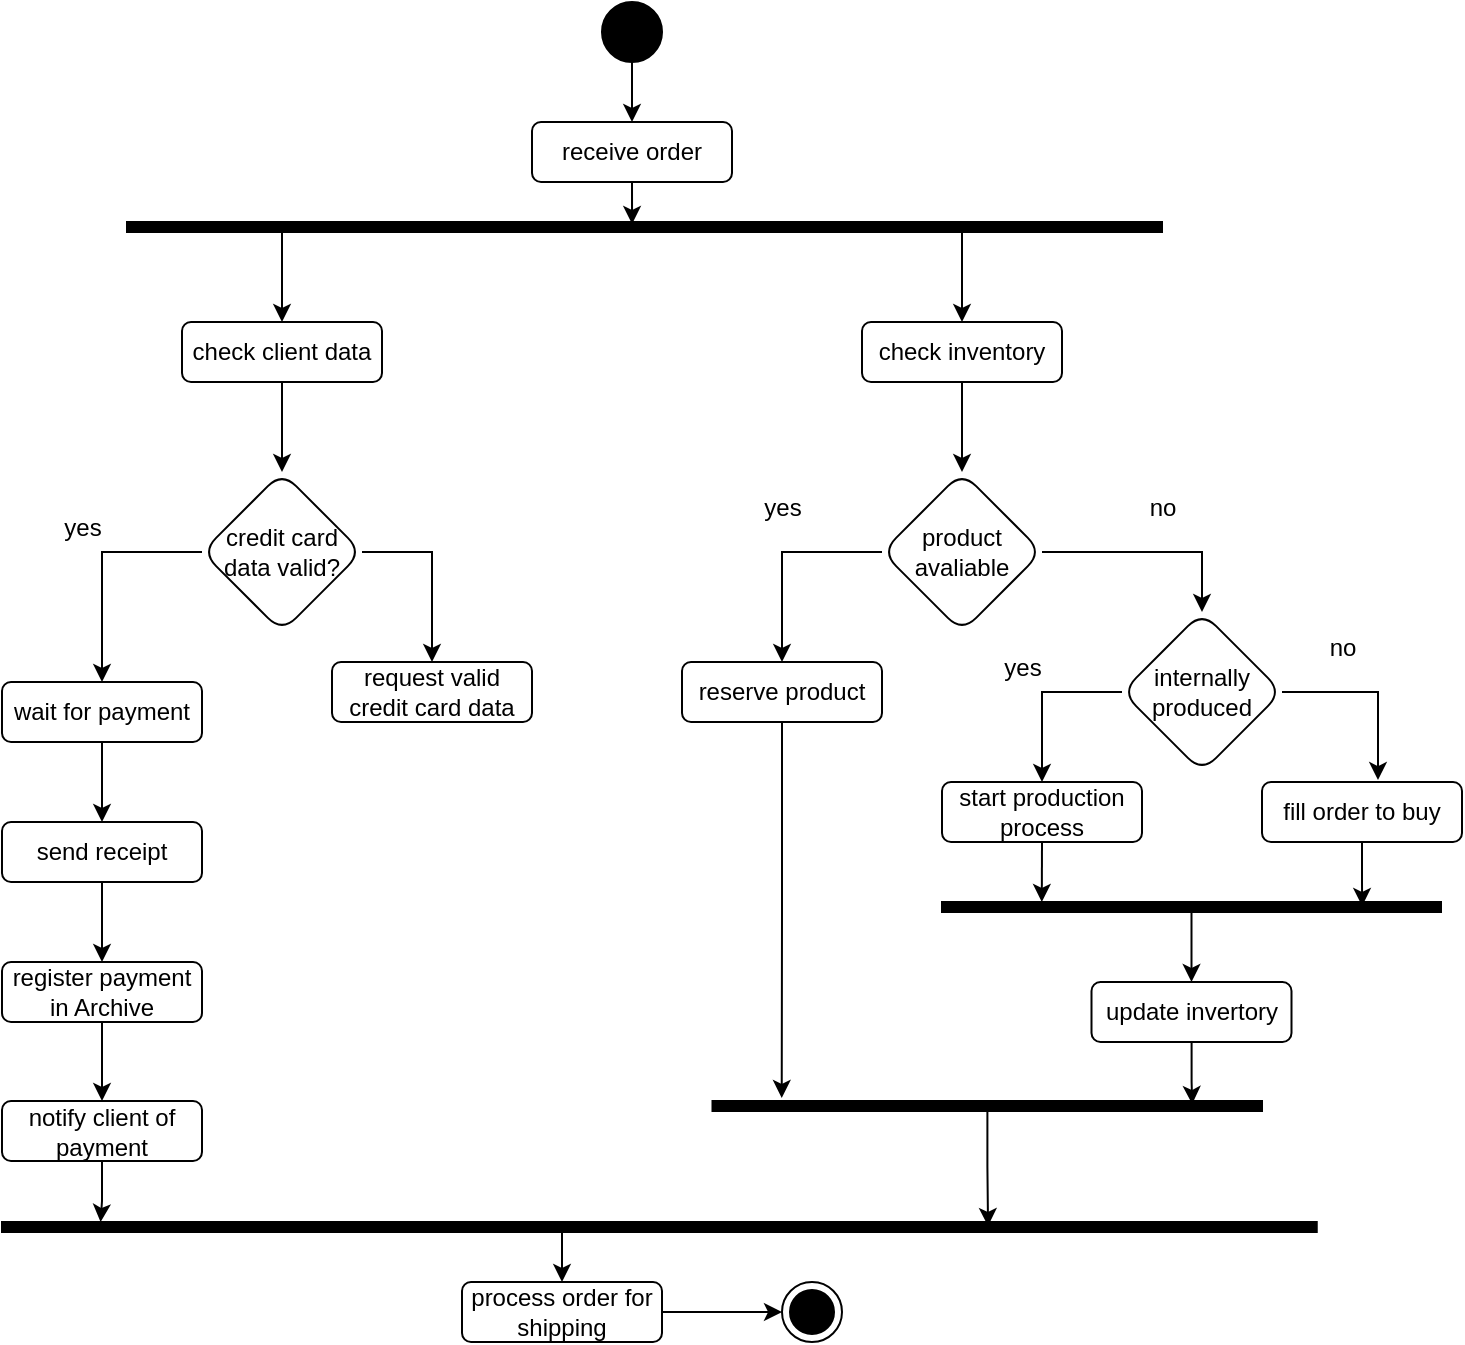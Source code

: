<mxfile version="25.0.2">
  <diagram name="第 1 页" id="i00tv9XfEnHMKbIgO5Iz">
    <mxGraphModel dx="909" dy="682" grid="1" gridSize="10" guides="1" tooltips="1" connect="1" arrows="1" fold="1" page="1" pageScale="1" pageWidth="827" pageHeight="1169" math="0" shadow="0">
      <root>
        <mxCell id="0" />
        <mxCell id="1" parent="0" />
        <mxCell id="mvvNwBFlLe_bmaQ3kqd8-4" value="" style="edgeStyle=orthogonalEdgeStyle;rounded=0;orthogonalLoop=1;jettySize=auto;html=1;" edge="1" parent="1" source="mvvNwBFlLe_bmaQ3kqd8-1" target="mvvNwBFlLe_bmaQ3kqd8-3">
          <mxGeometry relative="1" as="geometry" />
        </mxCell>
        <mxCell id="mvvNwBFlLe_bmaQ3kqd8-1" value="" style="ellipse;fillColor=strokeColor;html=1;" vertex="1" parent="1">
          <mxGeometry x="370" y="20" width="30" height="30" as="geometry" />
        </mxCell>
        <mxCell id="mvvNwBFlLe_bmaQ3kqd8-52" style="edgeStyle=orthogonalEdgeStyle;rounded=0;orthogonalLoop=1;jettySize=auto;html=1;entryX=0.5;entryY=0;entryDx=0;entryDy=0;" edge="1" parent="1" source="mvvNwBFlLe_bmaQ3kqd8-2" target="mvvNwBFlLe_bmaQ3kqd8-6">
          <mxGeometry relative="1" as="geometry">
            <Array as="points">
              <mxPoint x="210" y="140" />
              <mxPoint x="210" y="140" />
            </Array>
          </mxGeometry>
        </mxCell>
        <mxCell id="mvvNwBFlLe_bmaQ3kqd8-53" style="edgeStyle=orthogonalEdgeStyle;rounded=0;orthogonalLoop=1;jettySize=auto;html=1;entryX=0.5;entryY=0;entryDx=0;entryDy=0;" edge="1" parent="1" source="mvvNwBFlLe_bmaQ3kqd8-2" target="mvvNwBFlLe_bmaQ3kqd8-23">
          <mxGeometry relative="1" as="geometry">
            <Array as="points">
              <mxPoint x="550" y="150" />
              <mxPoint x="550" y="150" />
            </Array>
          </mxGeometry>
        </mxCell>
        <mxCell id="mvvNwBFlLe_bmaQ3kqd8-2" value="" style="html=1;points=[];perimeter=orthogonalPerimeter;fillColor=strokeColor;direction=south;" vertex="1" parent="1">
          <mxGeometry x="132.5" y="130" width="517.5" height="5" as="geometry" />
        </mxCell>
        <mxCell id="mvvNwBFlLe_bmaQ3kqd8-3" value="receive order" style="rounded=1;whiteSpace=wrap;html=1;" vertex="1" parent="1">
          <mxGeometry x="335" y="80" width="100" height="30" as="geometry" />
        </mxCell>
        <mxCell id="mvvNwBFlLe_bmaQ3kqd8-5" style="edgeStyle=orthogonalEdgeStyle;rounded=0;orthogonalLoop=1;jettySize=auto;html=1;entryX=0.2;entryY=0.512;entryDx=0;entryDy=0;entryPerimeter=0;" edge="1" parent="1" source="mvvNwBFlLe_bmaQ3kqd8-3" target="mvvNwBFlLe_bmaQ3kqd8-2">
          <mxGeometry relative="1" as="geometry" />
        </mxCell>
        <mxCell id="mvvNwBFlLe_bmaQ3kqd8-10" value="" style="edgeStyle=orthogonalEdgeStyle;rounded=0;orthogonalLoop=1;jettySize=auto;html=1;" edge="1" parent="1" source="mvvNwBFlLe_bmaQ3kqd8-6" target="mvvNwBFlLe_bmaQ3kqd8-9">
          <mxGeometry relative="1" as="geometry" />
        </mxCell>
        <mxCell id="mvvNwBFlLe_bmaQ3kqd8-6" value="check client data" style="rounded=1;whiteSpace=wrap;html=1;" vertex="1" parent="1">
          <mxGeometry x="160" y="180" width="100" height="30" as="geometry" />
        </mxCell>
        <mxCell id="mvvNwBFlLe_bmaQ3kqd8-18" style="edgeStyle=orthogonalEdgeStyle;rounded=0;orthogonalLoop=1;jettySize=auto;html=1;exitX=0;exitY=0.5;exitDx=0;exitDy=0;entryX=0.5;entryY=0;entryDx=0;entryDy=0;" edge="1" parent="1" source="mvvNwBFlLe_bmaQ3kqd8-9" target="mvvNwBFlLe_bmaQ3kqd8-11">
          <mxGeometry relative="1" as="geometry" />
        </mxCell>
        <mxCell id="mvvNwBFlLe_bmaQ3kqd8-22" style="edgeStyle=orthogonalEdgeStyle;rounded=0;orthogonalLoop=1;jettySize=auto;html=1;entryX=0.5;entryY=0;entryDx=0;entryDy=0;exitX=1;exitY=0.5;exitDx=0;exitDy=0;" edge="1" parent="1" source="mvvNwBFlLe_bmaQ3kqd8-9" target="mvvNwBFlLe_bmaQ3kqd8-20">
          <mxGeometry relative="1" as="geometry" />
        </mxCell>
        <mxCell id="mvvNwBFlLe_bmaQ3kqd8-9" value="credit card&lt;div&gt;data valid?&lt;/div&gt;" style="rhombus;whiteSpace=wrap;html=1;rounded=1;" vertex="1" parent="1">
          <mxGeometry x="170" y="255" width="80" height="80" as="geometry" />
        </mxCell>
        <mxCell id="mvvNwBFlLe_bmaQ3kqd8-13" value="" style="edgeStyle=orthogonalEdgeStyle;rounded=0;orthogonalLoop=1;jettySize=auto;html=1;" edge="1" parent="1" source="mvvNwBFlLe_bmaQ3kqd8-11" target="mvvNwBFlLe_bmaQ3kqd8-12">
          <mxGeometry relative="1" as="geometry" />
        </mxCell>
        <mxCell id="mvvNwBFlLe_bmaQ3kqd8-11" value="wait for payment" style="rounded=1;whiteSpace=wrap;html=1;" vertex="1" parent="1">
          <mxGeometry x="70" y="360" width="100" height="30" as="geometry" />
        </mxCell>
        <mxCell id="mvvNwBFlLe_bmaQ3kqd8-15" value="" style="edgeStyle=orthogonalEdgeStyle;rounded=0;orthogonalLoop=1;jettySize=auto;html=1;" edge="1" parent="1" source="mvvNwBFlLe_bmaQ3kqd8-12" target="mvvNwBFlLe_bmaQ3kqd8-14">
          <mxGeometry relative="1" as="geometry" />
        </mxCell>
        <mxCell id="mvvNwBFlLe_bmaQ3kqd8-12" value="send receipt" style="rounded=1;whiteSpace=wrap;html=1;" vertex="1" parent="1">
          <mxGeometry x="70" y="430" width="100" height="30" as="geometry" />
        </mxCell>
        <mxCell id="mvvNwBFlLe_bmaQ3kqd8-17" value="" style="edgeStyle=orthogonalEdgeStyle;rounded=0;orthogonalLoop=1;jettySize=auto;html=1;" edge="1" parent="1" source="mvvNwBFlLe_bmaQ3kqd8-14" target="mvvNwBFlLe_bmaQ3kqd8-16">
          <mxGeometry relative="1" as="geometry" />
        </mxCell>
        <mxCell id="mvvNwBFlLe_bmaQ3kqd8-14" value="register payment in Archive" style="rounded=1;whiteSpace=wrap;html=1;" vertex="1" parent="1">
          <mxGeometry x="70" y="500" width="100" height="30" as="geometry" />
        </mxCell>
        <mxCell id="mvvNwBFlLe_bmaQ3kqd8-16" value="notify client of payment" style="rounded=1;whiteSpace=wrap;html=1;" vertex="1" parent="1">
          <mxGeometry x="70" y="569.5" width="100" height="30" as="geometry" />
        </mxCell>
        <mxCell id="mvvNwBFlLe_bmaQ3kqd8-19" value="yes" style="text;html=1;align=center;verticalAlign=middle;resizable=0;points=[];autosize=1;strokeColor=none;fillColor=none;" vertex="1" parent="1">
          <mxGeometry x="90" y="268" width="40" height="30" as="geometry" />
        </mxCell>
        <mxCell id="mvvNwBFlLe_bmaQ3kqd8-20" value="request valid credit card data" style="rounded=1;whiteSpace=wrap;html=1;" vertex="1" parent="1">
          <mxGeometry x="235" y="350" width="100" height="30" as="geometry" />
        </mxCell>
        <mxCell id="mvvNwBFlLe_bmaQ3kqd8-29" style="edgeStyle=orthogonalEdgeStyle;rounded=0;orthogonalLoop=1;jettySize=auto;html=1;entryX=0.5;entryY=0;entryDx=0;entryDy=0;" edge="1" parent="1" source="mvvNwBFlLe_bmaQ3kqd8-23" target="mvvNwBFlLe_bmaQ3kqd8-26">
          <mxGeometry relative="1" as="geometry" />
        </mxCell>
        <mxCell id="mvvNwBFlLe_bmaQ3kqd8-23" value="check inventory" style="rounded=1;whiteSpace=wrap;html=1;" vertex="1" parent="1">
          <mxGeometry x="500" y="180" width="100" height="30" as="geometry" />
        </mxCell>
        <mxCell id="mvvNwBFlLe_bmaQ3kqd8-38" style="edgeStyle=orthogonalEdgeStyle;rounded=0;orthogonalLoop=1;jettySize=auto;html=1;exitX=1;exitY=0.5;exitDx=0;exitDy=0;entryX=0.5;entryY=0;entryDx=0;entryDy=0;" edge="1" parent="1" source="mvvNwBFlLe_bmaQ3kqd8-26" target="mvvNwBFlLe_bmaQ3kqd8-33">
          <mxGeometry relative="1" as="geometry" />
        </mxCell>
        <mxCell id="mvvNwBFlLe_bmaQ3kqd8-39" style="edgeStyle=orthogonalEdgeStyle;rounded=0;orthogonalLoop=1;jettySize=auto;html=1;exitX=0;exitY=0.5;exitDx=0;exitDy=0;entryX=0.5;entryY=0;entryDx=0;entryDy=0;" edge="1" parent="1" source="mvvNwBFlLe_bmaQ3kqd8-26" target="mvvNwBFlLe_bmaQ3kqd8-30">
          <mxGeometry relative="1" as="geometry" />
        </mxCell>
        <mxCell id="mvvNwBFlLe_bmaQ3kqd8-26" value="product avaliable" style="rhombus;whiteSpace=wrap;html=1;rounded=1;" vertex="1" parent="1">
          <mxGeometry x="510" y="255" width="80" height="80" as="geometry" />
        </mxCell>
        <mxCell id="mvvNwBFlLe_bmaQ3kqd8-30" value="reserve product" style="rounded=1;whiteSpace=wrap;html=1;" vertex="1" parent="1">
          <mxGeometry x="410" y="350" width="100" height="30" as="geometry" />
        </mxCell>
        <mxCell id="mvvNwBFlLe_bmaQ3kqd8-36" style="edgeStyle=orthogonalEdgeStyle;rounded=0;orthogonalLoop=1;jettySize=auto;html=1;exitX=0;exitY=0.5;exitDx=0;exitDy=0;entryX=0.5;entryY=0;entryDx=0;entryDy=0;" edge="1" parent="1" source="mvvNwBFlLe_bmaQ3kqd8-33" target="mvvNwBFlLe_bmaQ3kqd8-34">
          <mxGeometry relative="1" as="geometry" />
        </mxCell>
        <mxCell id="mvvNwBFlLe_bmaQ3kqd8-33" value="internally produced&lt;span style=&quot;color: rgba(0, 0, 0, 0); font-family: monospace; font-size: 0px; text-align: start; text-wrap: nowrap;&quot;&gt;%3CmxGraphModel%3E%3Croot%3E%3CmxCell%20id%3D%220%22%2F%3E%3CmxCell%20id%3D%221%22%20parent%3D%220%22%2F%3E%3CmxCell%20id%3D%222%22%20value%3D%22reserve%20product%22%20style%3D%22rounded%3D1%3BwhiteSpace%3Dwrap%3Bhtml%3D1%3B%22%20vertex%3D%221%22%20parent%3D%221%22%3E%3CmxGeometry%20x%3D%22410%22%20y%3D%22350%22%20width%3D%22100%22%20height%3D%2230%22%20as%3D%22geometry%22%2F%3E%3C%2FmxCell%3E%3C%2Froot%3E%3C%2FmxGraphModel%3E&lt;/span&gt;" style="rhombus;whiteSpace=wrap;html=1;rounded=1;" vertex="1" parent="1">
          <mxGeometry x="630" y="325" width="80" height="80" as="geometry" />
        </mxCell>
        <mxCell id="mvvNwBFlLe_bmaQ3kqd8-34" value="start production process" style="rounded=1;whiteSpace=wrap;html=1;" vertex="1" parent="1">
          <mxGeometry x="540" y="410" width="100" height="30" as="geometry" />
        </mxCell>
        <mxCell id="mvvNwBFlLe_bmaQ3kqd8-35" value="fill order to buy" style="rounded=1;whiteSpace=wrap;html=1;" vertex="1" parent="1">
          <mxGeometry x="700" y="410" width="100" height="30" as="geometry" />
        </mxCell>
        <mxCell id="mvvNwBFlLe_bmaQ3kqd8-37" style="edgeStyle=orthogonalEdgeStyle;rounded=0;orthogonalLoop=1;jettySize=auto;html=1;exitX=1;exitY=0.5;exitDx=0;exitDy=0;entryX=0.58;entryY=-0.033;entryDx=0;entryDy=0;entryPerimeter=0;" edge="1" parent="1" source="mvvNwBFlLe_bmaQ3kqd8-33" target="mvvNwBFlLe_bmaQ3kqd8-35">
          <mxGeometry relative="1" as="geometry" />
        </mxCell>
        <mxCell id="mvvNwBFlLe_bmaQ3kqd8-40" value="yes" style="text;html=1;align=center;verticalAlign=middle;resizable=0;points=[];autosize=1;strokeColor=none;fillColor=none;" vertex="1" parent="1">
          <mxGeometry x="440" y="258" width="40" height="30" as="geometry" />
        </mxCell>
        <mxCell id="mvvNwBFlLe_bmaQ3kqd8-41" value="no" style="text;html=1;align=center;verticalAlign=middle;resizable=0;points=[];autosize=1;strokeColor=none;fillColor=none;" vertex="1" parent="1">
          <mxGeometry x="630" y="258" width="40" height="30" as="geometry" />
        </mxCell>
        <mxCell id="mvvNwBFlLe_bmaQ3kqd8-42" value="yes" style="text;html=1;align=center;verticalAlign=middle;resizable=0;points=[];autosize=1;strokeColor=none;fillColor=none;" vertex="1" parent="1">
          <mxGeometry x="560" y="338" width="40" height="30" as="geometry" />
        </mxCell>
        <mxCell id="mvvNwBFlLe_bmaQ3kqd8-43" value="no" style="text;html=1;align=center;verticalAlign=middle;resizable=0;points=[];autosize=1;strokeColor=none;fillColor=none;" vertex="1" parent="1">
          <mxGeometry x="720" y="328" width="40" height="30" as="geometry" />
        </mxCell>
        <mxCell id="mvvNwBFlLe_bmaQ3kqd8-48" style="edgeStyle=orthogonalEdgeStyle;rounded=0;orthogonalLoop=1;jettySize=auto;html=1;entryX=0.5;entryY=0;entryDx=0;entryDy=0;" edge="1" parent="1" source="mvvNwBFlLe_bmaQ3kqd8-44" target="mvvNwBFlLe_bmaQ3kqd8-45">
          <mxGeometry relative="1" as="geometry" />
        </mxCell>
        <mxCell id="mvvNwBFlLe_bmaQ3kqd8-44" value="" style="html=1;points=[];perimeter=orthogonalPerimeter;fillColor=strokeColor;direction=south;" vertex="1" parent="1">
          <mxGeometry x="540" y="470" width="249.5" height="5" as="geometry" />
        </mxCell>
        <mxCell id="mvvNwBFlLe_bmaQ3kqd8-45" value="update invertory" style="rounded=1;whiteSpace=wrap;html=1;" vertex="1" parent="1">
          <mxGeometry x="614.75" y="510" width="100" height="30" as="geometry" />
        </mxCell>
        <mxCell id="mvvNwBFlLe_bmaQ3kqd8-46" style="edgeStyle=orthogonalEdgeStyle;rounded=0;orthogonalLoop=1;jettySize=auto;html=1;exitX=0.5;exitY=1;exitDx=0;exitDy=0;entryX=0;entryY=0.8;entryDx=0;entryDy=0;entryPerimeter=0;" edge="1" parent="1" source="mvvNwBFlLe_bmaQ3kqd8-34" target="mvvNwBFlLe_bmaQ3kqd8-44">
          <mxGeometry relative="1" as="geometry" />
        </mxCell>
        <mxCell id="mvvNwBFlLe_bmaQ3kqd8-47" style="edgeStyle=orthogonalEdgeStyle;rounded=0;orthogonalLoop=1;jettySize=auto;html=1;entryX=0.4;entryY=0.158;entryDx=0;entryDy=0;entryPerimeter=0;" edge="1" parent="1" source="mvvNwBFlLe_bmaQ3kqd8-35" target="mvvNwBFlLe_bmaQ3kqd8-44">
          <mxGeometry relative="1" as="geometry" />
        </mxCell>
        <mxCell id="mvvNwBFlLe_bmaQ3kqd8-49" value="" style="html=1;points=[];perimeter=orthogonalPerimeter;fillColor=strokeColor;direction=south;" vertex="1" parent="1">
          <mxGeometry x="425.25" y="569.5" width="274.75" height="5" as="geometry" />
        </mxCell>
        <mxCell id="mvvNwBFlLe_bmaQ3kqd8-50" style="edgeStyle=orthogonalEdgeStyle;rounded=0;orthogonalLoop=1;jettySize=auto;html=1;entryX=-0.3;entryY=0.874;entryDx=0;entryDy=0;entryPerimeter=0;" edge="1" parent="1" source="mvvNwBFlLe_bmaQ3kqd8-30" target="mvvNwBFlLe_bmaQ3kqd8-49">
          <mxGeometry relative="1" as="geometry" />
        </mxCell>
        <mxCell id="mvvNwBFlLe_bmaQ3kqd8-51" style="edgeStyle=orthogonalEdgeStyle;rounded=0;orthogonalLoop=1;jettySize=auto;html=1;entryX=0.3;entryY=0.127;entryDx=0;entryDy=0;entryPerimeter=0;" edge="1" parent="1" source="mvvNwBFlLe_bmaQ3kqd8-45" target="mvvNwBFlLe_bmaQ3kqd8-49">
          <mxGeometry relative="1" as="geometry" />
        </mxCell>
        <mxCell id="mvvNwBFlLe_bmaQ3kqd8-58" style="edgeStyle=orthogonalEdgeStyle;rounded=0;orthogonalLoop=1;jettySize=auto;html=1;entryX=0.5;entryY=0;entryDx=0;entryDy=0;" edge="1" parent="1" source="mvvNwBFlLe_bmaQ3kqd8-54" target="mvvNwBFlLe_bmaQ3kqd8-57">
          <mxGeometry relative="1" as="geometry">
            <Array as="points">
              <mxPoint x="350" y="650" />
              <mxPoint x="350" y="650" />
            </Array>
          </mxGeometry>
        </mxCell>
        <mxCell id="mvvNwBFlLe_bmaQ3kqd8-54" value="" style="html=1;points=[];perimeter=orthogonalPerimeter;fillColor=strokeColor;direction=south;" vertex="1" parent="1">
          <mxGeometry x="70" y="630" width="657.37" height="5" as="geometry" />
        </mxCell>
        <mxCell id="mvvNwBFlLe_bmaQ3kqd8-55" style="edgeStyle=orthogonalEdgeStyle;rounded=0;orthogonalLoop=1;jettySize=auto;html=1;entryX=0;entryY=0.925;entryDx=0;entryDy=0;entryPerimeter=0;" edge="1" parent="1" source="mvvNwBFlLe_bmaQ3kqd8-16" target="mvvNwBFlLe_bmaQ3kqd8-54">
          <mxGeometry relative="1" as="geometry" />
        </mxCell>
        <mxCell id="mvvNwBFlLe_bmaQ3kqd8-56" style="edgeStyle=orthogonalEdgeStyle;rounded=0;orthogonalLoop=1;jettySize=auto;html=1;entryX=0.4;entryY=0.25;entryDx=0;entryDy=0;entryPerimeter=0;" edge="1" parent="1" source="mvvNwBFlLe_bmaQ3kqd8-49" target="mvvNwBFlLe_bmaQ3kqd8-54">
          <mxGeometry relative="1" as="geometry" />
        </mxCell>
        <mxCell id="mvvNwBFlLe_bmaQ3kqd8-59" style="edgeStyle=orthogonalEdgeStyle;rounded=0;orthogonalLoop=1;jettySize=auto;html=1;entryX=0;entryY=0.5;entryDx=0;entryDy=0;" edge="1" parent="1" source="mvvNwBFlLe_bmaQ3kqd8-57" target="mvvNwBFlLe_bmaQ3kqd8-60">
          <mxGeometry relative="1" as="geometry">
            <mxPoint x="440" y="675" as="targetPoint" />
          </mxGeometry>
        </mxCell>
        <mxCell id="mvvNwBFlLe_bmaQ3kqd8-57" value="process order for shipping" style="rounded=1;whiteSpace=wrap;html=1;" vertex="1" parent="1">
          <mxGeometry x="300" y="660" width="100" height="30" as="geometry" />
        </mxCell>
        <mxCell id="mvvNwBFlLe_bmaQ3kqd8-60" value="" style="ellipse;html=1;shape=endState;fillColor=strokeColor;" vertex="1" parent="1">
          <mxGeometry x="460" y="660" width="30" height="30" as="geometry" />
        </mxCell>
      </root>
    </mxGraphModel>
  </diagram>
</mxfile>
